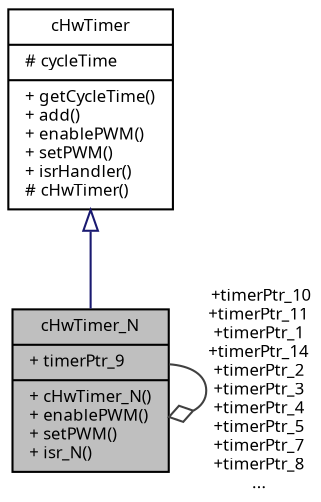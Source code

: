 digraph "cHwTimer_N"
{
  edge [fontname="Sans",fontsize="8",labelfontname="Sans",labelfontsize="8"];
  node [fontname="Sans",fontsize="8",shape=record];
  Node1 [label="{cHwTimer_N\n|+ timerPtr_9\l|+ cHwTimer_N()\l+ enablePWM()\l+ setPWM()\l+ isr_N()\l}",height=0.2,width=0.4,color="black", fillcolor="grey75", style="filled", fontcolor="black"];
  Node2 -> Node1 [dir="back",color="midnightblue",fontsize="8",style="solid",arrowtail="onormal",fontname="Sans"];
  Node2 [label="{cHwTimer\n|# cycleTime\l|+ getCycleTime()\l+ add()\l+ enablePWM()\l+ setPWM()\l+ isrHandler()\l# cHwTimer()\l}",height=0.2,width=0.4,color="black", fillcolor="white", style="filled",URL="$classc_hw_timer.html",tooltip="Abstract class supporting timer hardware. "];
  Node1 -> Node1 [color="grey25",fontsize="8",style="solid",label=" +timerPtr_10\n+timerPtr_11\n+timerPtr_1\n+timerPtr_14\n+timerPtr_2\n+timerPtr_3\n+timerPtr_4\n+timerPtr_5\n+timerPtr_7\n+timerPtr_8\n..." ,arrowhead="odiamond",fontname="Sans"];
}
